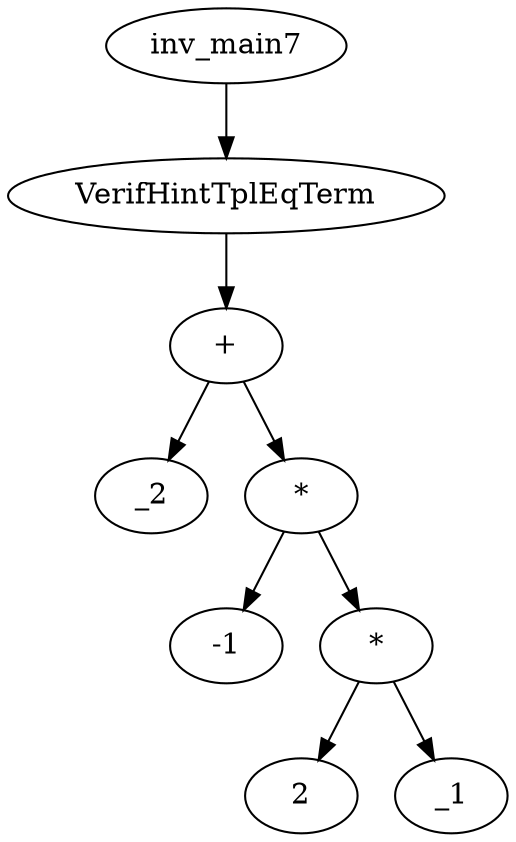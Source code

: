 digraph dag {
0 [label="inv_main7"];
1 [label="VerifHintTplEqTerm"];
2 [label="+"];
3 [label="_2"];
4 [label="*"];
5 [label="-1"];
6 [label="*"];
7 [label="2"];
8 [label="_1"];
0->1
1->2
2->4
2 -> 3
4->6
4 -> 5
6->8
6 -> 7
}
